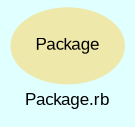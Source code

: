 digraph TopLevel {
    compound = true
    bgcolor = lightcyan1
    fontname = Arial
    fontsize = 8
    label = "Package.rb"
    node [
        fontname = Arial,
        fontsize = 8,
        color = black
    ]

    Package [
        fontcolor = black,
        URL = "classes/Package.html",
        shape = ellipse,
        color = palegoldenrod,
        style = filled,
        label = "Package"
    ]

}

